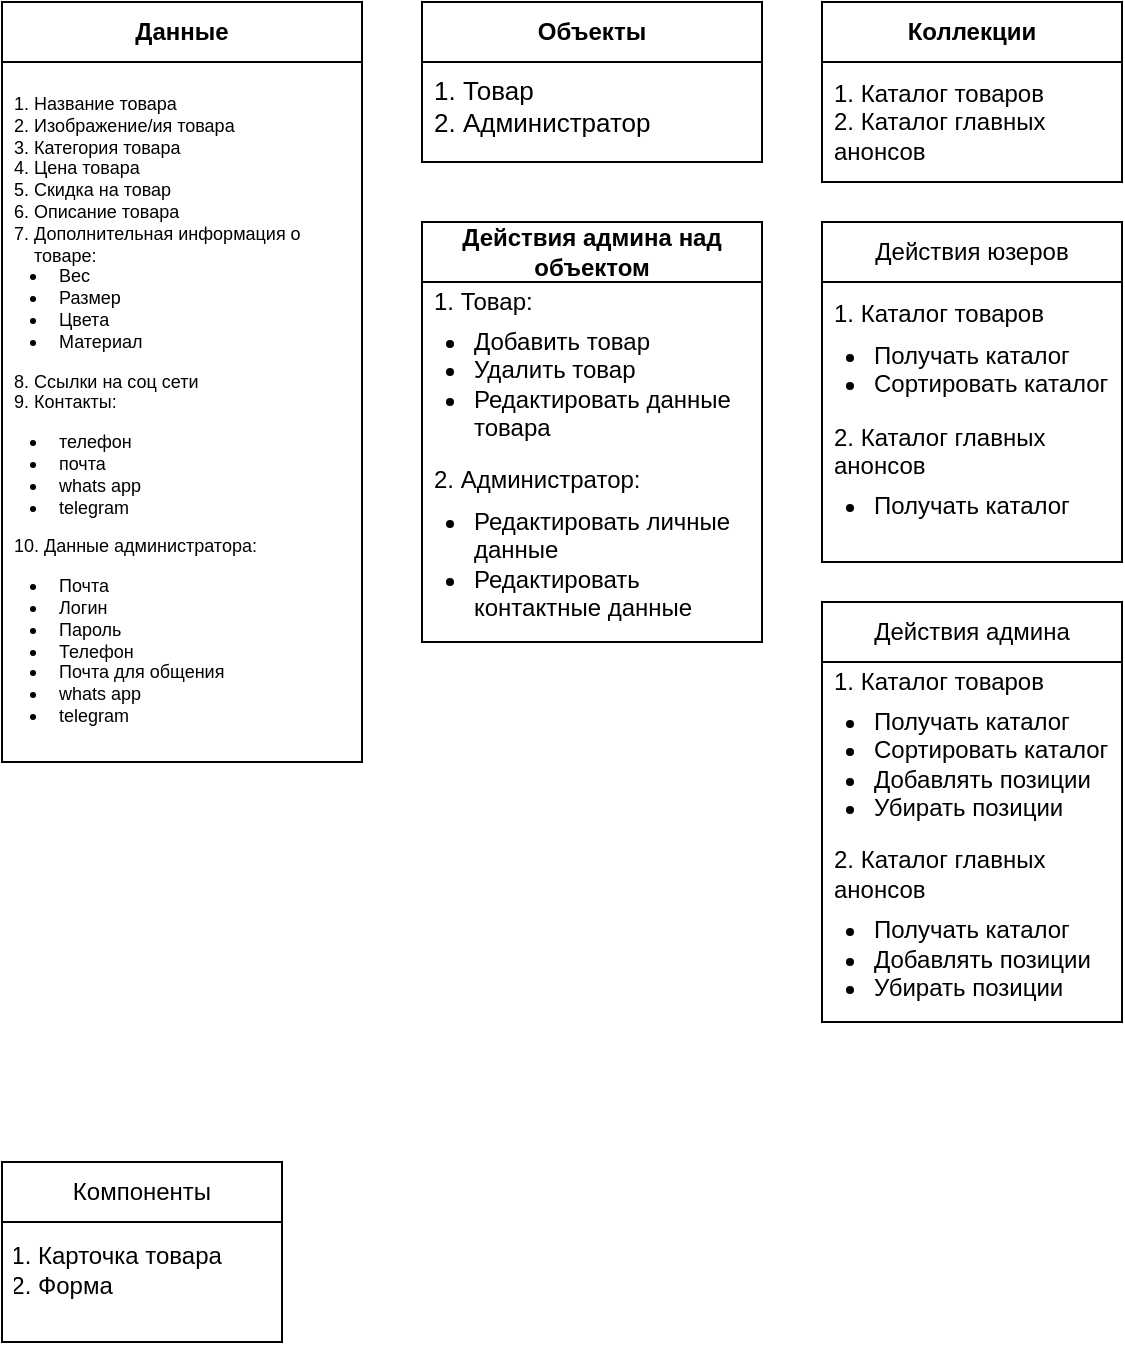 <mxfile version="24.8.4">
  <diagram name="Страница — 1" id="TJOQguTnTOr0kiB2hh4c">
    <mxGraphModel dx="792" dy="438" grid="1" gridSize="10" guides="1" tooltips="1" connect="1" arrows="1" fold="1" page="1" pageScale="1" pageWidth="827" pageHeight="1169" math="0" shadow="0">
      <root>
        <mxCell id="0" />
        <mxCell id="1" parent="0" />
        <mxCell id="9_OCXf4Tu1wS0NtNP51w-1" value="&lt;b&gt;Данные&lt;/b&gt;" style="swimlane;fontStyle=0;childLayout=stackLayout;horizontal=1;startSize=30;horizontalStack=0;resizeParent=1;resizeParentMax=0;resizeLast=0;collapsible=1;marginBottom=0;whiteSpace=wrap;html=1;" vertex="1" parent="1">
          <mxGeometry x="20" y="90" width="180" height="380" as="geometry">
            <mxRectangle x="20" y="90" width="90" height="30" as="alternateBounds" />
          </mxGeometry>
        </mxCell>
        <mxCell id="9_OCXf4Tu1wS0NtNP51w-2" value="&lt;p style=&quot;font-size: 8px;&quot;&gt;&lt;/p&gt;&lt;ol style=&quot;padding-left: 10px; padding-bottom: 0px; margin-bottom: 0px; font-size: 9px;&quot;&gt;&lt;li&gt;&lt;font style=&quot;font-size: 9px;&quot;&gt;Название товара&lt;/font&gt;&lt;/li&gt;&lt;li&gt;&lt;font style=&quot;font-size: 9px;&quot;&gt;Изображение/ия товара&lt;/font&gt;&lt;/li&gt;&lt;li&gt;&lt;font style=&quot;font-size: 9px;&quot;&gt;Категория товара&lt;/font&gt;&lt;/li&gt;&lt;li&gt;&lt;font style=&quot;font-size: 9px;&quot;&gt;Цена товара&lt;/font&gt;&lt;/li&gt;&lt;li&gt;&lt;font style=&quot;font-size: 9px;&quot;&gt;Скидка на товар&lt;/font&gt;&lt;/li&gt;&lt;li&gt;&lt;font style=&quot;font-size: 9px;&quot;&gt;Описание товара&lt;/font&gt;&lt;/li&gt;&lt;li&gt;&lt;font style=&quot;font-size: 9px;&quot;&gt;Дополнительная информация о товаре:&lt;/font&gt;&lt;/li&gt;&lt;/ol&gt;&lt;ul style=&quot;padding-left: 20px; margin-top: 0px; margin-left: 0px; font-size: 9px;&quot;&gt;&lt;li&gt;&lt;font style=&quot;font-size: 9px;&quot;&gt;&amp;nbsp;Вес&lt;/font&gt;&lt;/li&gt;&lt;li&gt;&lt;font style=&quot;font-size: 9px;&quot;&gt;&amp;nbsp;Размер&lt;/font&gt;&lt;/li&gt;&lt;li&gt;&lt;font style=&quot;font-size: 9px;&quot;&gt;&amp;nbsp;Цвета&lt;/font&gt;&lt;/li&gt;&lt;li&gt;&lt;font style=&quot;font-size: 9px;&quot;&gt;&amp;nbsp;Материал&lt;/font&gt;&lt;/li&gt;&lt;/ul&gt;&lt;font style=&quot;font-size: 9px;&quot;&gt;&lt;span style=&quot;background-color: initial;&quot;&gt;8. Ссылки на соц сети&lt;/span&gt;&lt;br&gt;&lt;span style=&quot;background-color: initial;&quot;&gt;9. Контакты:&lt;/span&gt;&lt;br&gt;&lt;/font&gt;&lt;p style=&quot;font-size: 9px;&quot;&gt;&lt;/p&gt;&lt;p style=&quot;line-height: 120%; font-size: 9px;&quot;&gt;&lt;/p&gt;&lt;ul style=&quot;padding-left: 20px; margin-top: 0px; margin-bottom: 0px; line-height: 120%; font-size: 9px;&quot;&gt;&lt;li&gt;&lt;font style=&quot;font-size: 9px;&quot;&gt;&amp;nbsp;телефон&lt;/font&gt;&lt;/li&gt;&lt;li&gt;&lt;font style=&quot;font-size: 9px;&quot;&gt;&amp;nbsp;почта&lt;/font&gt;&lt;/li&gt;&lt;li&gt;&lt;font style=&quot;font-size: 9px;&quot;&gt;&amp;nbsp;whats app&lt;/font&gt;&lt;/li&gt;&lt;li&gt;&lt;font style=&quot;font-size: 9px;&quot;&gt;&amp;nbsp;telegram&lt;/font&gt;&lt;/li&gt;&lt;/ul&gt;&lt;p style=&quot;font-size: 9px;&quot;&gt;&lt;/p&gt;&lt;p style=&quot;font-size: 9px;&quot;&gt;&lt;font style=&quot;font-size: 9px;&quot;&gt;10. Данные администратора:&lt;/font&gt;&lt;/p&gt;&lt;p style=&quot;font-size: 9px;&quot;&gt;&lt;/p&gt;&lt;ul style=&quot;padding-left: 20px; font-size: 9px;&quot;&gt;&lt;li&gt;&lt;font style=&quot;font-size: 9px;&quot;&gt;&amp;nbsp;Почта&lt;/font&gt;&lt;/li&gt;&lt;li&gt;&lt;font style=&quot;font-size: 9px;&quot;&gt;&amp;nbsp;Логин&lt;/font&gt;&lt;/li&gt;&lt;li&gt;&lt;font style=&quot;font-size: 9px;&quot;&gt;&amp;nbsp;Пароль&lt;/font&gt;&lt;/li&gt;&lt;li&gt;&lt;font style=&quot;font-size: 9px;&quot;&gt;&amp;nbsp;Телефон&lt;/font&gt;&lt;/li&gt;&lt;li&gt;&lt;font style=&quot;font-size: 9px;&quot;&gt;&amp;nbsp;Почта для общения&lt;/font&gt;&lt;/li&gt;&lt;li&gt;&lt;font style=&quot;font-size: 9px;&quot;&gt;&amp;nbsp;whats app&lt;/font&gt;&lt;/li&gt;&lt;li&gt;&lt;font style=&quot;font-size: 9px;&quot;&gt;&amp;nbsp;telegram&lt;/font&gt;&lt;/li&gt;&lt;/ul&gt;&lt;p&gt;&lt;/p&gt;" style="text;strokeColor=none;fillColor=none;align=left;verticalAlign=top;spacingLeft=4;spacingRight=4;overflow=hidden;points=[[0,0.5],[1,0.5]];portConstraint=eastwest;rotatable=0;whiteSpace=wrap;html=1;fontSize=8;" vertex="1" parent="9_OCXf4Tu1wS0NtNP51w-1">
          <mxGeometry y="30" width="180" height="350" as="geometry" />
        </mxCell>
        <mxCell id="9_OCXf4Tu1wS0NtNP51w-5" value="&lt;b&gt;Объекты&lt;/b&gt;" style="swimlane;fontStyle=0;childLayout=stackLayout;horizontal=1;startSize=30;horizontalStack=0;resizeParent=1;resizeParentMax=0;resizeLast=0;collapsible=1;marginBottom=0;whiteSpace=wrap;html=1;align=center;" vertex="1" parent="1">
          <mxGeometry x="230" y="90" width="170" height="80" as="geometry" />
        </mxCell>
        <mxCell id="9_OCXf4Tu1wS0NtNP51w-6" value="&lt;span style=&quot;background-color: initial; font-size: 13px;&quot;&gt;1. Товар&lt;/span&gt;&lt;br style=&quot;font-size: 13px;&quot;&gt;&lt;span style=&quot;background-color: initial; font-size: 13px;&quot;&gt;2. Администратор&lt;/span&gt;" style="text;strokeColor=none;fillColor=none;align=left;verticalAlign=top;spacingLeft=4;spacingRight=4;overflow=hidden;points=[[0,0.5],[1,0.5]];portConstraint=eastwest;rotatable=0;whiteSpace=wrap;html=1;fontSize=13;" vertex="1" parent="9_OCXf4Tu1wS0NtNP51w-5">
          <mxGeometry y="30" width="170" height="50" as="geometry" />
        </mxCell>
        <mxCell id="9_OCXf4Tu1wS0NtNP51w-9" value="&lt;b&gt;Коллекции&lt;/b&gt;" style="swimlane;fontStyle=0;childLayout=stackLayout;horizontal=1;startSize=30;horizontalStack=0;resizeParent=1;resizeParentMax=0;resizeLast=0;collapsible=1;marginBottom=0;whiteSpace=wrap;html=1;" vertex="1" parent="1">
          <mxGeometry x="430" y="90" width="150" height="90" as="geometry" />
        </mxCell>
        <mxCell id="9_OCXf4Tu1wS0NtNP51w-10" value="1. Каталог товаров&lt;div&gt;2. Каталог главных анонсов&lt;/div&gt;" style="text;strokeColor=none;fillColor=none;align=left;verticalAlign=middle;spacingLeft=4;spacingRight=4;overflow=hidden;points=[[0,0.5],[1,0.5]];portConstraint=eastwest;rotatable=0;whiteSpace=wrap;html=1;" vertex="1" parent="9_OCXf4Tu1wS0NtNP51w-9">
          <mxGeometry y="30" width="150" height="60" as="geometry" />
        </mxCell>
        <mxCell id="9_OCXf4Tu1wS0NtNP51w-13" value="&lt;b&gt;Действия админа над объектом&lt;/b&gt;" style="swimlane;fontStyle=0;childLayout=stackLayout;horizontal=1;startSize=30;horizontalStack=0;resizeParent=1;resizeParentMax=0;resizeLast=0;collapsible=1;marginBottom=0;whiteSpace=wrap;html=1;" vertex="1" parent="1">
          <mxGeometry x="230" y="200" width="170" height="210" as="geometry" />
        </mxCell>
        <mxCell id="9_OCXf4Tu1wS0NtNP51w-14" value="&lt;span style=&quot;background-color: initial;&quot;&gt;1. Товар:&lt;/span&gt;&lt;div&gt;&lt;ul style=&quot;padding-left: 20px; margin-top: 6px;&quot;&gt;&lt;li&gt;Добавить товар&lt;/li&gt;&lt;li&gt;Удалить товар&lt;/li&gt;&lt;li&gt;Редактировать данные товара&lt;/li&gt;&lt;/ul&gt;2. Администратор:&lt;/div&gt;&lt;div&gt;&lt;ul style=&quot;padding-left: 20px; margin-top: 6px;&quot;&gt;&lt;li&gt;Редактировать личные данные&lt;/li&gt;&lt;li&gt;Редактировать контактные данные&amp;nbsp;&lt;/li&gt;&lt;/ul&gt;&lt;/div&gt;" style="text;strokeColor=none;fillColor=none;align=left;verticalAlign=middle;spacingLeft=4;spacingRight=4;overflow=hidden;points=[[0,0.5],[1,0.5]];portConstraint=eastwest;rotatable=0;whiteSpace=wrap;html=1;" vertex="1" parent="9_OCXf4Tu1wS0NtNP51w-13">
          <mxGeometry y="30" width="170" height="180" as="geometry" />
        </mxCell>
        <mxCell id="9_OCXf4Tu1wS0NtNP51w-17" value="Действия юзеров" style="swimlane;fontStyle=0;childLayout=stackLayout;horizontal=1;startSize=30;horizontalStack=0;resizeParent=1;resizeParentMax=0;resizeLast=0;collapsible=1;marginBottom=0;whiteSpace=wrap;html=1;" vertex="1" parent="1">
          <mxGeometry x="430" y="200" width="150" height="170" as="geometry" />
        </mxCell>
        <mxCell id="9_OCXf4Tu1wS0NtNP51w-20" value="1. Каталог товаров&lt;br&gt;&lt;ul style=&quot;padding-left: 20px; margin-top: 6px;&quot;&gt;&lt;li&gt;Получать каталог&lt;/li&gt;&lt;li&gt;Сортировать каталог&lt;/li&gt;&lt;/ul&gt;&lt;div&gt;2. Каталог главных анонсов&lt;/div&gt;&lt;div&gt;&lt;ul style=&quot;padding-left: 20px; margin-top: 6px;&quot;&gt;&lt;li&gt;Получать каталог&lt;/li&gt;&lt;/ul&gt;&lt;/div&gt;" style="text;strokeColor=none;fillColor=none;align=left;verticalAlign=middle;spacingLeft=4;spacingRight=4;overflow=hidden;points=[[0,0.5],[1,0.5]];portConstraint=eastwest;rotatable=0;whiteSpace=wrap;html=1;" vertex="1" parent="9_OCXf4Tu1wS0NtNP51w-17">
          <mxGeometry y="30" width="150" height="140" as="geometry" />
        </mxCell>
        <mxCell id="9_OCXf4Tu1wS0NtNP51w-21" value="Действия админа" style="swimlane;fontStyle=0;childLayout=stackLayout;horizontal=1;startSize=30;horizontalStack=0;resizeParent=1;resizeParentMax=0;resizeLast=0;collapsible=1;marginBottom=0;whiteSpace=wrap;html=1;" vertex="1" parent="1">
          <mxGeometry x="430" y="390" width="150" height="210" as="geometry" />
        </mxCell>
        <mxCell id="9_OCXf4Tu1wS0NtNP51w-22" value="1. Каталог товаров&lt;br&gt;&lt;ul style=&quot;padding-left: 20px; margin-top: 6px;&quot;&gt;&lt;li&gt;Получать каталог&lt;/li&gt;&lt;li&gt;Сортировать каталог&lt;/li&gt;&lt;li&gt;Добавлять позиции&lt;/li&gt;&lt;li&gt;Убирать позиции&lt;/li&gt;&lt;/ul&gt;&lt;div&gt;2. Каталог главных анонсов&lt;/div&gt;&lt;div&gt;&lt;ul style=&quot;padding-left: 20px; margin-top: 6px;&quot;&gt;&lt;li&gt;Получать каталог&lt;/li&gt;&lt;li&gt;Добавлять позиции&lt;/li&gt;&lt;li&gt;Убирать позиции&lt;/li&gt;&lt;/ul&gt;&lt;/div&gt;" style="text;strokeColor=none;fillColor=none;align=left;verticalAlign=middle;spacingLeft=4;spacingRight=4;overflow=hidden;points=[[0,0.5],[1,0.5]];portConstraint=eastwest;rotatable=0;whiteSpace=wrap;html=1;" vertex="1" parent="9_OCXf4Tu1wS0NtNP51w-21">
          <mxGeometry y="30" width="150" height="180" as="geometry" />
        </mxCell>
        <mxCell id="9_OCXf4Tu1wS0NtNP51w-25" value="Компоненты" style="swimlane;fontStyle=0;childLayout=stackLayout;horizontal=1;startSize=30;horizontalStack=0;resizeParent=1;resizeParentMax=0;resizeLast=0;collapsible=1;marginBottom=0;whiteSpace=wrap;html=1;" vertex="1" parent="1">
          <mxGeometry x="20" y="670" width="140" height="90" as="geometry" />
        </mxCell>
        <mxCell id="9_OCXf4Tu1wS0NtNP51w-26" value="&lt;ol style=&quot;padding-left: 12px; margin-top: 0px;&quot;&gt;&lt;li&gt;Карточка товара&lt;/li&gt;&lt;li&gt;Форма&lt;/li&gt;&lt;/ol&gt;" style="text;strokeColor=none;fillColor=none;align=left;verticalAlign=middle;spacingLeft=4;spacingRight=4;overflow=hidden;points=[[0,0.5],[1,0.5]];portConstraint=eastwest;rotatable=0;whiteSpace=wrap;html=1;" vertex="1" parent="9_OCXf4Tu1wS0NtNP51w-25">
          <mxGeometry y="30" width="140" height="60" as="geometry" />
        </mxCell>
      </root>
    </mxGraphModel>
  </diagram>
</mxfile>
